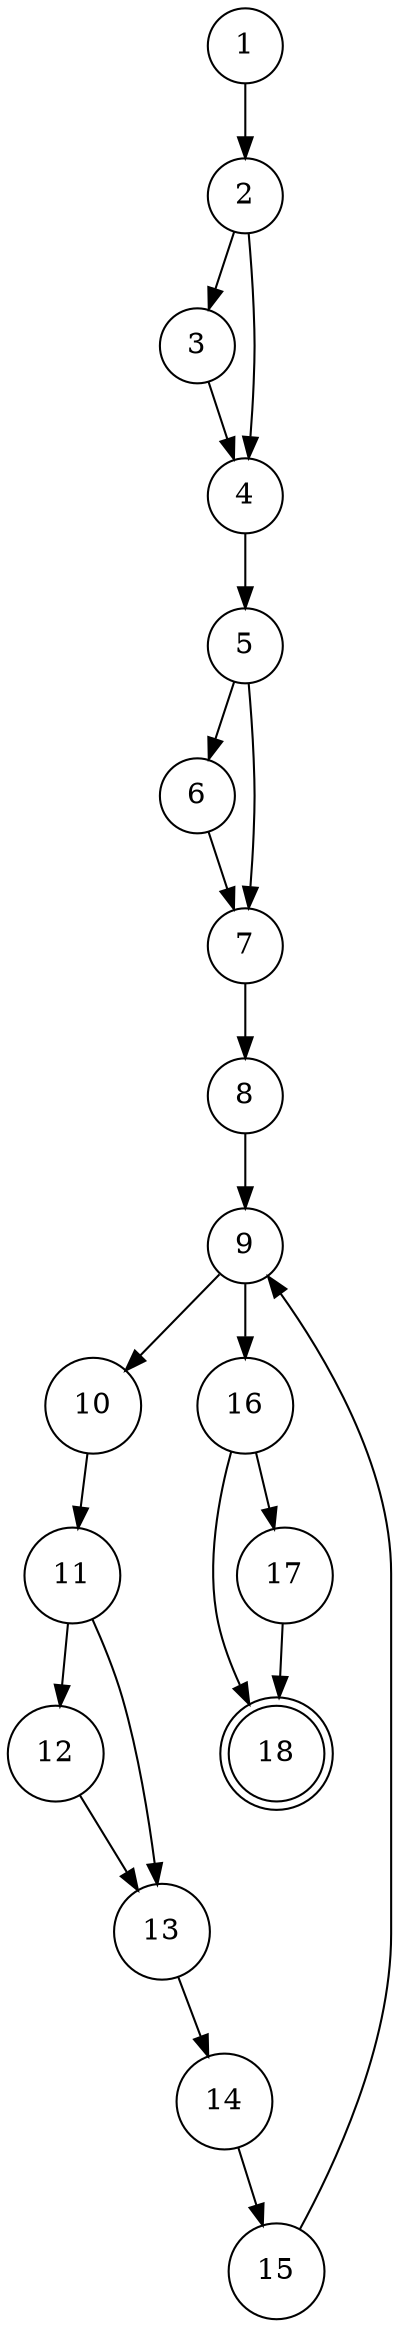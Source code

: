 digraph cfg{
node [shape = doublecircle] 18;
node [shape = circle];
/* definition of threadIdx.x at 1 */
/* definition of threadIdx.y at 1 */
/* definition of threadIdx.z at 1 */
/* definition of blockIdx.x at 1 */
/* definition of blockIdx.y at 1 */
/* definition of blockIdx.z at 1 */
/* definition of blockDim.x at 1 */
/* definition of blockDim.y at 1 */
/* definition of blockDim.z at 1 */
/* definition of gridDim.x at 1 */
/* definition of gridDim.y at 1 */
/* definition of gridDim.z at 1 */
/* definition of idata at 6 */
/* definition of stride at 8 */
/* definition of idata at 12 */
/* definition of d_odata at 17 */
/* definition of d_idata at 1 */
/* definition of d_odata at 1 */
/* definition of size at 1 */
/* definition of tid at 1 */
/* definition of idx at 1 */
/* definition of idata at 4 */
/* definition of stride at 8 */
/* definition of index at 10 */
/* cusage of threadIdx.x at 1 */
/* cusage of blockIdx.x at 1 */
/* cusage of blockDim.x at 1 */
/* cusage of threadIdx.x at 1 */
/* cusage of d_idata at 4 */
/* cusage of blockIdx.x at 4 */
/* cusage of blockDim.x at 4 */
/* cusage of tid at 5 */
/* cusage of tid at 6 */
/* cusage of blockDim.x at 9 */
/* cusage of stride at 15 */
/* cusage of stride at 10 */
/* cusage of tid at 10 */
/* cusage of blockDim.x at 11 */
/* cusage of idata at 12 */
/* cusage of idata at 12 */
/* cusage of index at 12 */
/* cusage of index at 12 */
/* cusage of stride at 12 */
/* cusage of tid at 16 */
/* cusage of idata at 17 */
/* cusage of blockIdx.x at 17 */
/* pusage of idx at 2 */
/* pusage of idx at 2 */
/* pusage of size at 2 */
/* pusage of size at 2 */
/* pusage of idata at 5 */
/* pusage of idata at 5 */
/* pusage of stride at 9 */
/* pusage of stride at 9 */
/* pusage of index at 11 */
/* pusage of index at 11 */
/* susage of d_idata at 18 */
/* susage of d_odata at 18 */
/* m_recv.0 of d_idata at 1 */
/* m_recv.0 of d_odata at 1 */
/* m_recv.0 of size at 1 */
/* m_send.0 of d_idata at 18 */
/* m_send.0 of d_odata at 18 */
/* global of d_idata at 0 */
/* global of d_odata at 0 */
/* global of size at 0 */
/* global of d_idata at 0 */
/* global of d_odata at 0 */
/* global of size at 0 */
1 -> 2;
2 -> 3;
3 -> 4;
2 -> 4;
4 -> 5;
5 -> 6;
6 -> 7;
5 -> 7;
7 -> 8;
8 -> 9;
9 -> 10;
10 -> 11;
11 -> 12;
12 -> 13;
11 -> 13;
13 -> 14;
14 -> 15;
15 -> 9;
9 -> 16;
16 -> 17;
17 -> 18;
16 -> 18;
}